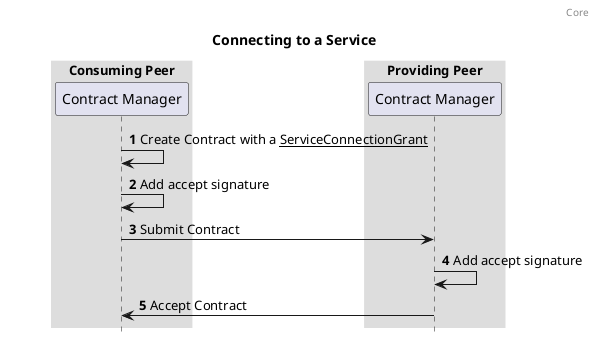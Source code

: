 @startuml

autonumber
header: Core
title: Connecting to a Service

box "Consuming Peer"
  participant "Contract Manager" as contractManagerConsumingPeer
end box

box "Providing Peer"
  participant "Contract Manager" as contractManagerProvidingPeer
end box

contractManagerConsumingPeer -> contractManagerConsumingPeer: Create Contract with a __ServiceConnectionGrant__
contractManagerConsumingPeer -> contractManagerConsumingPeer: Add accept signature
contractManagerConsumingPeer -> contractManagerProvidingPeer: Submit Contract
contractManagerProvidingPeer -> contractManagerProvidingPeer: Add accept signature
contractManagerProvidingPeer -> contractManagerConsumingPeer: Accept Contract

skinparam sequenceBoxBorderColor #transparent
skinparam boxPadding 50
hide footbox
@enduml

